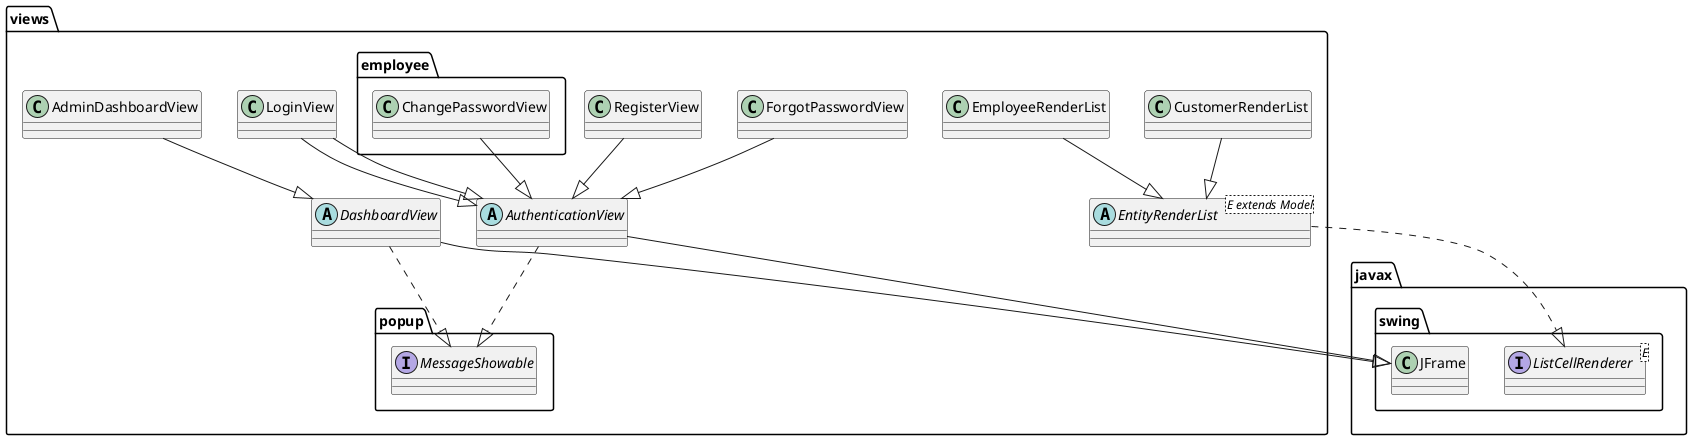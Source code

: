 @startuml
package views {
    abstract class AuthenticationView {

    }
    class LoginView
    class ForgotPasswordView
    class RegisterView
    abstract class EntityRenderList <E extends Model> {
    }
    class EmployeeRenderList
    class CustomerRenderList
    abstract class DashboardView {

    }
    class AdminDashboardView {

    }
    
}
interface javax.swing.ListCellRenderer<E>
interface views.popup.MessageShowable {

}
class views.employee.ChangePasswordView
views.AuthenticationView --|> javax.swing.JFrame
views.AuthenticationView ..|> views.popup.MessageShowable
views.EntityRenderList ..|> ListCellRenderer
views.EmployeeRenderList --|> views.EntityRenderList
views.CustomerRenderList --|> views.EntityRenderList

views.DashboardView --|> javax.swing.JFrame
views.DashboardView ..|> views.popup.MessageShowable
views.LoginView --|> views.AuthenticationView
views.RegisterView --|> views.AuthenticationView
views.ForgotPasswordView --|> views.AuthenticationView
views.employee.ChangePasswordView --|> views.AuthenticationView
views.LoginView --|> views.AuthenticationView
views.AdminDashboardView --|> views.DashboardView
@enduml